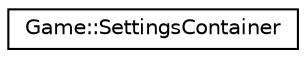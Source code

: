digraph "Graphical Class Hierarchy"
{
  edge [fontname="Helvetica",fontsize="10",labelfontname="Helvetica",labelfontsize="10"];
  node [fontname="Helvetica",fontsize="10",shape=record];
  rankdir="LR";
  Node0 [label="Game::SettingsContainer",height=0.2,width=0.4,color="black", fillcolor="white", style="filled",URL="$class_game_1_1_settings_container.html"];
}
